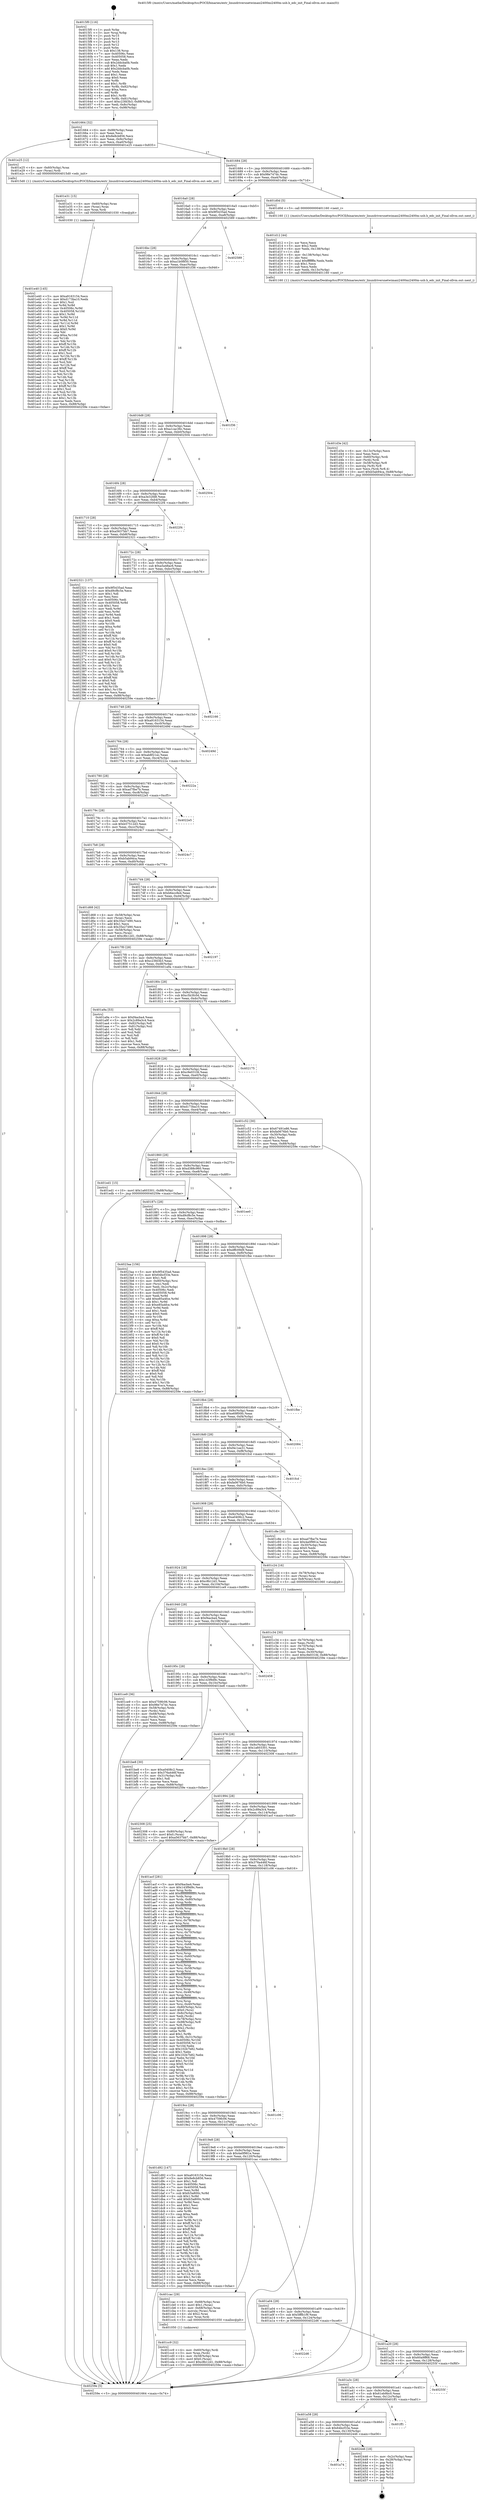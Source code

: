 digraph "0x4015f0" {
  label = "0x4015f0 (/mnt/c/Users/mathe/Desktop/tcc/POCII/binaries/extr_linuxdriversnetwimaxi2400mi2400m-usb.h_edc_init_Final-ollvm.out::main(0))"
  labelloc = "t"
  node[shape=record]

  Entry [label="",width=0.3,height=0.3,shape=circle,fillcolor=black,style=filled]
  "0x401664" [label="{
     0x401664 [32]\l
     | [instrs]\l
     &nbsp;&nbsp;0x401664 \<+6\>: mov -0x88(%rbp),%eax\l
     &nbsp;&nbsp;0x40166a \<+2\>: mov %eax,%ecx\l
     &nbsp;&nbsp;0x40166c \<+6\>: sub $0x8e8cb856,%ecx\l
     &nbsp;&nbsp;0x401672 \<+6\>: mov %eax,-0x9c(%rbp)\l
     &nbsp;&nbsp;0x401678 \<+6\>: mov %ecx,-0xa0(%rbp)\l
     &nbsp;&nbsp;0x40167e \<+6\>: je 0000000000401e25 \<main+0x835\>\l
  }"]
  "0x401e25" [label="{
     0x401e25 [12]\l
     | [instrs]\l
     &nbsp;&nbsp;0x401e25 \<+4\>: mov -0x60(%rbp),%rax\l
     &nbsp;&nbsp;0x401e29 \<+3\>: mov (%rax),%rdi\l
     &nbsp;&nbsp;0x401e2c \<+5\>: call 00000000004015d0 \<edc_init\>\l
     | [calls]\l
     &nbsp;&nbsp;0x4015d0 \{1\} (/mnt/c/Users/mathe/Desktop/tcc/POCII/binaries/extr_linuxdriversnetwimaxi2400mi2400m-usb.h_edc_init_Final-ollvm.out::edc_init)\l
  }"]
  "0x401684" [label="{
     0x401684 [28]\l
     | [instrs]\l
     &nbsp;&nbsp;0x401684 \<+5\>: jmp 0000000000401689 \<main+0x99\>\l
     &nbsp;&nbsp;0x401689 \<+6\>: mov -0x9c(%rbp),%eax\l
     &nbsp;&nbsp;0x40168f \<+5\>: sub $0x98e747dc,%eax\l
     &nbsp;&nbsp;0x401694 \<+6\>: mov %eax,-0xa4(%rbp)\l
     &nbsp;&nbsp;0x40169a \<+6\>: je 0000000000401d0d \<main+0x71d\>\l
  }"]
  Exit [label="",width=0.3,height=0.3,shape=circle,fillcolor=black,style=filled,peripheries=2]
  "0x401d0d" [label="{
     0x401d0d [5]\l
     | [instrs]\l
     &nbsp;&nbsp;0x401d0d \<+5\>: call 0000000000401160 \<next_i\>\l
     | [calls]\l
     &nbsp;&nbsp;0x401160 \{1\} (/mnt/c/Users/mathe/Desktop/tcc/POCII/binaries/extr_linuxdriversnetwimaxi2400mi2400m-usb.h_edc_init_Final-ollvm.out::next_i)\l
  }"]
  "0x4016a0" [label="{
     0x4016a0 [28]\l
     | [instrs]\l
     &nbsp;&nbsp;0x4016a0 \<+5\>: jmp 00000000004016a5 \<main+0xb5\>\l
     &nbsp;&nbsp;0x4016a5 \<+6\>: mov -0x9c(%rbp),%eax\l
     &nbsp;&nbsp;0x4016ab \<+5\>: sub $0x9f5435ad,%eax\l
     &nbsp;&nbsp;0x4016b0 \<+6\>: mov %eax,-0xa8(%rbp)\l
     &nbsp;&nbsp;0x4016b6 \<+6\>: je 0000000000402589 \<main+0xf99\>\l
  }"]
  "0x401a74" [label="{
     0x401a74\l
  }", style=dashed]
  "0x402589" [label="{
     0x402589\l
  }", style=dashed]
  "0x4016bc" [label="{
     0x4016bc [28]\l
     | [instrs]\l
     &nbsp;&nbsp;0x4016bc \<+5\>: jmp 00000000004016c1 \<main+0xd1\>\l
     &nbsp;&nbsp;0x4016c1 \<+6\>: mov -0x9c(%rbp),%eax\l
     &nbsp;&nbsp;0x4016c7 \<+5\>: sub $0xa1b0f850,%eax\l
     &nbsp;&nbsp;0x4016cc \<+6\>: mov %eax,-0xac(%rbp)\l
     &nbsp;&nbsp;0x4016d2 \<+6\>: je 0000000000401f36 \<main+0x946\>\l
  }"]
  "0x402446" [label="{
     0x402446 [18]\l
     | [instrs]\l
     &nbsp;&nbsp;0x402446 \<+3\>: mov -0x2c(%rbp),%eax\l
     &nbsp;&nbsp;0x402449 \<+4\>: lea -0x28(%rbp),%rsp\l
     &nbsp;&nbsp;0x40244d \<+1\>: pop %rbx\l
     &nbsp;&nbsp;0x40244e \<+2\>: pop %r12\l
     &nbsp;&nbsp;0x402450 \<+2\>: pop %r13\l
     &nbsp;&nbsp;0x402452 \<+2\>: pop %r14\l
     &nbsp;&nbsp;0x402454 \<+2\>: pop %r15\l
     &nbsp;&nbsp;0x402456 \<+1\>: pop %rbp\l
     &nbsp;&nbsp;0x402457 \<+1\>: ret\l
  }"]
  "0x401f36" [label="{
     0x401f36\l
  }", style=dashed]
  "0x4016d8" [label="{
     0x4016d8 [28]\l
     | [instrs]\l
     &nbsp;&nbsp;0x4016d8 \<+5\>: jmp 00000000004016dd \<main+0xed\>\l
     &nbsp;&nbsp;0x4016dd \<+6\>: mov -0x9c(%rbp),%eax\l
     &nbsp;&nbsp;0x4016e3 \<+5\>: sub $0xa1cac36c,%eax\l
     &nbsp;&nbsp;0x4016e8 \<+6\>: mov %eax,-0xb0(%rbp)\l
     &nbsp;&nbsp;0x4016ee \<+6\>: je 0000000000402504 \<main+0xf14\>\l
  }"]
  "0x401a58" [label="{
     0x401a58 [28]\l
     | [instrs]\l
     &nbsp;&nbsp;0x401a58 \<+5\>: jmp 0000000000401a5d \<main+0x46d\>\l
     &nbsp;&nbsp;0x401a5d \<+6\>: mov -0x9c(%rbp),%eax\l
     &nbsp;&nbsp;0x401a63 \<+5\>: sub $0x64bcf33e,%eax\l
     &nbsp;&nbsp;0x401a68 \<+6\>: mov %eax,-0x130(%rbp)\l
     &nbsp;&nbsp;0x401a6e \<+6\>: je 0000000000402446 \<main+0xe56\>\l
  }"]
  "0x402504" [label="{
     0x402504\l
  }", style=dashed]
  "0x4016f4" [label="{
     0x4016f4 [28]\l
     | [instrs]\l
     &nbsp;&nbsp;0x4016f4 \<+5\>: jmp 00000000004016f9 \<main+0x109\>\l
     &nbsp;&nbsp;0x4016f9 \<+6\>: mov -0x9c(%rbp),%eax\l
     &nbsp;&nbsp;0x4016ff \<+5\>: sub $0xa3e32fd8,%eax\l
     &nbsp;&nbsp;0x401704 \<+6\>: mov %eax,-0xb4(%rbp)\l
     &nbsp;&nbsp;0x40170a \<+6\>: je 00000000004022f4 \<main+0xd04\>\l
  }"]
  "0x401ff1" [label="{
     0x401ff1\l
  }", style=dashed]
  "0x4022f4" [label="{
     0x4022f4\l
  }", style=dashed]
  "0x401710" [label="{
     0x401710 [28]\l
     | [instrs]\l
     &nbsp;&nbsp;0x401710 \<+5\>: jmp 0000000000401715 \<main+0x125\>\l
     &nbsp;&nbsp;0x401715 \<+6\>: mov -0x9c(%rbp),%eax\l
     &nbsp;&nbsp;0x40171b \<+5\>: sub $0xa5637bb7,%eax\l
     &nbsp;&nbsp;0x401720 \<+6\>: mov %eax,-0xb8(%rbp)\l
     &nbsp;&nbsp;0x401726 \<+6\>: je 0000000000402321 \<main+0xd31\>\l
  }"]
  "0x401a3c" [label="{
     0x401a3c [28]\l
     | [instrs]\l
     &nbsp;&nbsp;0x401a3c \<+5\>: jmp 0000000000401a41 \<main+0x451\>\l
     &nbsp;&nbsp;0x401a41 \<+6\>: mov -0x9c(%rbp),%eax\l
     &nbsp;&nbsp;0x401a47 \<+5\>: sub $0x61eb9bc0,%eax\l
     &nbsp;&nbsp;0x401a4c \<+6\>: mov %eax,-0x12c(%rbp)\l
     &nbsp;&nbsp;0x401a52 \<+6\>: je 0000000000401ff1 \<main+0xa01\>\l
  }"]
  "0x402321" [label="{
     0x402321 [137]\l
     | [instrs]\l
     &nbsp;&nbsp;0x402321 \<+5\>: mov $0x9f5435ad,%eax\l
     &nbsp;&nbsp;0x402326 \<+5\>: mov $0xd9cf8c5e,%ecx\l
     &nbsp;&nbsp;0x40232b \<+2\>: mov $0x1,%dl\l
     &nbsp;&nbsp;0x40232d \<+2\>: xor %esi,%esi\l
     &nbsp;&nbsp;0x40232f \<+7\>: mov 0x40506c,%edi\l
     &nbsp;&nbsp;0x402336 \<+8\>: mov 0x405058,%r8d\l
     &nbsp;&nbsp;0x40233e \<+3\>: sub $0x1,%esi\l
     &nbsp;&nbsp;0x402341 \<+3\>: mov %edi,%r9d\l
     &nbsp;&nbsp;0x402344 \<+3\>: add %esi,%r9d\l
     &nbsp;&nbsp;0x402347 \<+4\>: imul %r9d,%edi\l
     &nbsp;&nbsp;0x40234b \<+3\>: and $0x1,%edi\l
     &nbsp;&nbsp;0x40234e \<+3\>: cmp $0x0,%edi\l
     &nbsp;&nbsp;0x402351 \<+4\>: sete %r10b\l
     &nbsp;&nbsp;0x402355 \<+4\>: cmp $0xa,%r8d\l
     &nbsp;&nbsp;0x402359 \<+4\>: setl %r11b\l
     &nbsp;&nbsp;0x40235d \<+3\>: mov %r10b,%bl\l
     &nbsp;&nbsp;0x402360 \<+3\>: xor $0xff,%bl\l
     &nbsp;&nbsp;0x402363 \<+3\>: mov %r11b,%r14b\l
     &nbsp;&nbsp;0x402366 \<+4\>: xor $0xff,%r14b\l
     &nbsp;&nbsp;0x40236a \<+3\>: xor $0x0,%dl\l
     &nbsp;&nbsp;0x40236d \<+3\>: mov %bl,%r15b\l
     &nbsp;&nbsp;0x402370 \<+4\>: and $0x0,%r15b\l
     &nbsp;&nbsp;0x402374 \<+3\>: and %dl,%r10b\l
     &nbsp;&nbsp;0x402377 \<+3\>: mov %r14b,%r12b\l
     &nbsp;&nbsp;0x40237a \<+4\>: and $0x0,%r12b\l
     &nbsp;&nbsp;0x40237e \<+3\>: and %dl,%r11b\l
     &nbsp;&nbsp;0x402381 \<+3\>: or %r10b,%r15b\l
     &nbsp;&nbsp;0x402384 \<+3\>: or %r11b,%r12b\l
     &nbsp;&nbsp;0x402387 \<+3\>: xor %r12b,%r15b\l
     &nbsp;&nbsp;0x40238a \<+3\>: or %r14b,%bl\l
     &nbsp;&nbsp;0x40238d \<+3\>: xor $0xff,%bl\l
     &nbsp;&nbsp;0x402390 \<+3\>: or $0x0,%dl\l
     &nbsp;&nbsp;0x402393 \<+2\>: and %dl,%bl\l
     &nbsp;&nbsp;0x402395 \<+3\>: or %bl,%r15b\l
     &nbsp;&nbsp;0x402398 \<+4\>: test $0x1,%r15b\l
     &nbsp;&nbsp;0x40239c \<+3\>: cmovne %ecx,%eax\l
     &nbsp;&nbsp;0x40239f \<+6\>: mov %eax,-0x88(%rbp)\l
     &nbsp;&nbsp;0x4023a5 \<+5\>: jmp 000000000040259e \<main+0xfae\>\l
  }"]
  "0x40172c" [label="{
     0x40172c [28]\l
     | [instrs]\l
     &nbsp;&nbsp;0x40172c \<+5\>: jmp 0000000000401731 \<main+0x141\>\l
     &nbsp;&nbsp;0x401731 \<+6\>: mov -0x9c(%rbp),%eax\l
     &nbsp;&nbsp;0x401737 \<+5\>: sub $0xa5a48ac6,%eax\l
     &nbsp;&nbsp;0x40173c \<+6\>: mov %eax,-0xbc(%rbp)\l
     &nbsp;&nbsp;0x401742 \<+6\>: je 0000000000402166 \<main+0xb76\>\l
  }"]
  "0x40255f" [label="{
     0x40255f\l
  }", style=dashed]
  "0x402166" [label="{
     0x402166\l
  }", style=dashed]
  "0x401748" [label="{
     0x401748 [28]\l
     | [instrs]\l
     &nbsp;&nbsp;0x401748 \<+5\>: jmp 000000000040174d \<main+0x15d\>\l
     &nbsp;&nbsp;0x40174d \<+6\>: mov -0x9c(%rbp),%eax\l
     &nbsp;&nbsp;0x401753 \<+5\>: sub $0xa9163154,%eax\l
     &nbsp;&nbsp;0x401758 \<+6\>: mov %eax,-0xc0(%rbp)\l
     &nbsp;&nbsp;0x40175e \<+6\>: je 000000000040249d \<main+0xead\>\l
  }"]
  "0x401a20" [label="{
     0x401a20 [28]\l
     | [instrs]\l
     &nbsp;&nbsp;0x401a20 \<+5\>: jmp 0000000000401a25 \<main+0x435\>\l
     &nbsp;&nbsp;0x401a25 \<+6\>: mov -0x9c(%rbp),%eax\l
     &nbsp;&nbsp;0x401a2b \<+5\>: sub $0x60a9ff68,%eax\l
     &nbsp;&nbsp;0x401a30 \<+6\>: mov %eax,-0x128(%rbp)\l
     &nbsp;&nbsp;0x401a36 \<+6\>: je 000000000040255f \<main+0xf6f\>\l
  }"]
  "0x40249d" [label="{
     0x40249d\l
  }", style=dashed]
  "0x401764" [label="{
     0x401764 [28]\l
     | [instrs]\l
     &nbsp;&nbsp;0x401764 \<+5\>: jmp 0000000000401769 \<main+0x179\>\l
     &nbsp;&nbsp;0x401769 \<+6\>: mov -0x9c(%rbp),%eax\l
     &nbsp;&nbsp;0x40176f \<+5\>: sub $0xab8f21ec,%eax\l
     &nbsp;&nbsp;0x401774 \<+6\>: mov %eax,-0xc4(%rbp)\l
     &nbsp;&nbsp;0x40177a \<+6\>: je 000000000040222a \<main+0xc3a\>\l
  }"]
  "0x4022d6" [label="{
     0x4022d6\l
  }", style=dashed]
  "0x40222a" [label="{
     0x40222a\l
  }", style=dashed]
  "0x401780" [label="{
     0x401780 [28]\l
     | [instrs]\l
     &nbsp;&nbsp;0x401780 \<+5\>: jmp 0000000000401785 \<main+0x195\>\l
     &nbsp;&nbsp;0x401785 \<+6\>: mov -0x9c(%rbp),%eax\l
     &nbsp;&nbsp;0x40178b \<+5\>: sub $0xad7fbe7b,%eax\l
     &nbsp;&nbsp;0x401790 \<+6\>: mov %eax,-0xc8(%rbp)\l
     &nbsp;&nbsp;0x401796 \<+6\>: je 00000000004022e5 \<main+0xcf5\>\l
  }"]
  "0x401e40" [label="{
     0x401e40 [145]\l
     | [instrs]\l
     &nbsp;&nbsp;0x401e40 \<+5\>: mov $0xa9163154,%ecx\l
     &nbsp;&nbsp;0x401e45 \<+5\>: mov $0xd173ba10,%edx\l
     &nbsp;&nbsp;0x401e4a \<+3\>: mov $0x1,%sil\l
     &nbsp;&nbsp;0x401e4d \<+3\>: xor %r8d,%r8d\l
     &nbsp;&nbsp;0x401e50 \<+8\>: mov 0x40506c,%r9d\l
     &nbsp;&nbsp;0x401e58 \<+8\>: mov 0x405058,%r10d\l
     &nbsp;&nbsp;0x401e60 \<+4\>: sub $0x1,%r8d\l
     &nbsp;&nbsp;0x401e64 \<+3\>: mov %r9d,%r11d\l
     &nbsp;&nbsp;0x401e67 \<+3\>: add %r8d,%r11d\l
     &nbsp;&nbsp;0x401e6a \<+4\>: imul %r11d,%r9d\l
     &nbsp;&nbsp;0x401e6e \<+4\>: and $0x1,%r9d\l
     &nbsp;&nbsp;0x401e72 \<+4\>: cmp $0x0,%r9d\l
     &nbsp;&nbsp;0x401e76 \<+3\>: sete %bl\l
     &nbsp;&nbsp;0x401e79 \<+4\>: cmp $0xa,%r10d\l
     &nbsp;&nbsp;0x401e7d \<+4\>: setl %r14b\l
     &nbsp;&nbsp;0x401e81 \<+3\>: mov %bl,%r15b\l
     &nbsp;&nbsp;0x401e84 \<+4\>: xor $0xff,%r15b\l
     &nbsp;&nbsp;0x401e88 \<+3\>: mov %r14b,%r12b\l
     &nbsp;&nbsp;0x401e8b \<+4\>: xor $0xff,%r12b\l
     &nbsp;&nbsp;0x401e8f \<+4\>: xor $0x1,%sil\l
     &nbsp;&nbsp;0x401e93 \<+3\>: mov %r15b,%r13b\l
     &nbsp;&nbsp;0x401e96 \<+4\>: and $0xff,%r13b\l
     &nbsp;&nbsp;0x401e9a \<+3\>: and %sil,%bl\l
     &nbsp;&nbsp;0x401e9d \<+3\>: mov %r12b,%al\l
     &nbsp;&nbsp;0x401ea0 \<+2\>: and $0xff,%al\l
     &nbsp;&nbsp;0x401ea2 \<+3\>: and %sil,%r14b\l
     &nbsp;&nbsp;0x401ea5 \<+3\>: or %bl,%r13b\l
     &nbsp;&nbsp;0x401ea8 \<+3\>: or %r14b,%al\l
     &nbsp;&nbsp;0x401eab \<+3\>: xor %al,%r13b\l
     &nbsp;&nbsp;0x401eae \<+3\>: or %r12b,%r15b\l
     &nbsp;&nbsp;0x401eb1 \<+4\>: xor $0xff,%r15b\l
     &nbsp;&nbsp;0x401eb5 \<+4\>: or $0x1,%sil\l
     &nbsp;&nbsp;0x401eb9 \<+3\>: and %sil,%r15b\l
     &nbsp;&nbsp;0x401ebc \<+3\>: or %r15b,%r13b\l
     &nbsp;&nbsp;0x401ebf \<+4\>: test $0x1,%r13b\l
     &nbsp;&nbsp;0x401ec3 \<+3\>: cmovne %edx,%ecx\l
     &nbsp;&nbsp;0x401ec6 \<+6\>: mov %ecx,-0x88(%rbp)\l
     &nbsp;&nbsp;0x401ecc \<+5\>: jmp 000000000040259e \<main+0xfae\>\l
  }"]
  "0x4022e5" [label="{
     0x4022e5\l
  }", style=dashed]
  "0x40179c" [label="{
     0x40179c [28]\l
     | [instrs]\l
     &nbsp;&nbsp;0x40179c \<+5\>: jmp 00000000004017a1 \<main+0x1b1\>\l
     &nbsp;&nbsp;0x4017a1 \<+6\>: mov -0x9c(%rbp),%eax\l
     &nbsp;&nbsp;0x4017a7 \<+5\>: sub $0xb57512d3,%eax\l
     &nbsp;&nbsp;0x4017ac \<+6\>: mov %eax,-0xcc(%rbp)\l
     &nbsp;&nbsp;0x4017b2 \<+6\>: je 00000000004024c7 \<main+0xed7\>\l
  }"]
  "0x401e31" [label="{
     0x401e31 [15]\l
     | [instrs]\l
     &nbsp;&nbsp;0x401e31 \<+4\>: mov -0x60(%rbp),%rax\l
     &nbsp;&nbsp;0x401e35 \<+3\>: mov (%rax),%rax\l
     &nbsp;&nbsp;0x401e38 \<+3\>: mov %rax,%rdi\l
     &nbsp;&nbsp;0x401e3b \<+5\>: call 0000000000401030 \<free@plt\>\l
     | [calls]\l
     &nbsp;&nbsp;0x401030 \{1\} (unknown)\l
  }"]
  "0x4024c7" [label="{
     0x4024c7\l
  }", style=dashed]
  "0x4017b8" [label="{
     0x4017b8 [28]\l
     | [instrs]\l
     &nbsp;&nbsp;0x4017b8 \<+5\>: jmp 00000000004017bd \<main+0x1cd\>\l
     &nbsp;&nbsp;0x4017bd \<+6\>: mov -0x9c(%rbp),%eax\l
     &nbsp;&nbsp;0x4017c3 \<+5\>: sub $0xb5ab94ca,%eax\l
     &nbsp;&nbsp;0x4017c8 \<+6\>: mov %eax,-0xd0(%rbp)\l
     &nbsp;&nbsp;0x4017ce \<+6\>: je 0000000000401d68 \<main+0x778\>\l
  }"]
  "0x401d3e" [label="{
     0x401d3e [42]\l
     | [instrs]\l
     &nbsp;&nbsp;0x401d3e \<+6\>: mov -0x13c(%rbp),%ecx\l
     &nbsp;&nbsp;0x401d44 \<+3\>: imul %eax,%ecx\l
     &nbsp;&nbsp;0x401d47 \<+4\>: mov -0x60(%rbp),%rdi\l
     &nbsp;&nbsp;0x401d4b \<+3\>: mov (%rdi),%rdi\l
     &nbsp;&nbsp;0x401d4e \<+4\>: mov -0x58(%rbp),%r8\l
     &nbsp;&nbsp;0x401d52 \<+3\>: movslq (%r8),%r8\l
     &nbsp;&nbsp;0x401d55 \<+4\>: mov %ecx,(%rdi,%r8,4)\l
     &nbsp;&nbsp;0x401d59 \<+10\>: movl $0xb5ab94ca,-0x88(%rbp)\l
     &nbsp;&nbsp;0x401d63 \<+5\>: jmp 000000000040259e \<main+0xfae\>\l
  }"]
  "0x401d68" [label="{
     0x401d68 [42]\l
     | [instrs]\l
     &nbsp;&nbsp;0x401d68 \<+4\>: mov -0x58(%rbp),%rax\l
     &nbsp;&nbsp;0x401d6c \<+2\>: mov (%rax),%ecx\l
     &nbsp;&nbsp;0x401d6e \<+6\>: add $0x35e27d90,%ecx\l
     &nbsp;&nbsp;0x401d74 \<+3\>: add $0x1,%ecx\l
     &nbsp;&nbsp;0x401d77 \<+6\>: sub $0x35e27d90,%ecx\l
     &nbsp;&nbsp;0x401d7d \<+4\>: mov -0x58(%rbp),%rax\l
     &nbsp;&nbsp;0x401d81 \<+2\>: mov %ecx,(%rax)\l
     &nbsp;&nbsp;0x401d83 \<+10\>: movl $0xc8b12d1,-0x88(%rbp)\l
     &nbsp;&nbsp;0x401d8d \<+5\>: jmp 000000000040259e \<main+0xfae\>\l
  }"]
  "0x4017d4" [label="{
     0x4017d4 [28]\l
     | [instrs]\l
     &nbsp;&nbsp;0x4017d4 \<+5\>: jmp 00000000004017d9 \<main+0x1e9\>\l
     &nbsp;&nbsp;0x4017d9 \<+6\>: mov -0x9c(%rbp),%eax\l
     &nbsp;&nbsp;0x4017df \<+5\>: sub $0xb6ecc8e4,%eax\l
     &nbsp;&nbsp;0x4017e4 \<+6\>: mov %eax,-0xd4(%rbp)\l
     &nbsp;&nbsp;0x4017ea \<+6\>: je 0000000000402197 \<main+0xba7\>\l
  }"]
  "0x401d12" [label="{
     0x401d12 [44]\l
     | [instrs]\l
     &nbsp;&nbsp;0x401d12 \<+2\>: xor %ecx,%ecx\l
     &nbsp;&nbsp;0x401d14 \<+5\>: mov $0x2,%edx\l
     &nbsp;&nbsp;0x401d19 \<+6\>: mov %edx,-0x138(%rbp)\l
     &nbsp;&nbsp;0x401d1f \<+1\>: cltd\l
     &nbsp;&nbsp;0x401d20 \<+6\>: mov -0x138(%rbp),%esi\l
     &nbsp;&nbsp;0x401d26 \<+2\>: idiv %esi\l
     &nbsp;&nbsp;0x401d28 \<+6\>: imul $0xfffffffe,%edx,%edx\l
     &nbsp;&nbsp;0x401d2e \<+3\>: sub $0x1,%ecx\l
     &nbsp;&nbsp;0x401d31 \<+2\>: sub %ecx,%edx\l
     &nbsp;&nbsp;0x401d33 \<+6\>: mov %edx,-0x13c(%rbp)\l
     &nbsp;&nbsp;0x401d39 \<+5\>: call 0000000000401160 \<next_i\>\l
     | [calls]\l
     &nbsp;&nbsp;0x401160 \{1\} (/mnt/c/Users/mathe/Desktop/tcc/POCII/binaries/extr_linuxdriversnetwimaxi2400mi2400m-usb.h_edc_init_Final-ollvm.out::next_i)\l
  }"]
  "0x402197" [label="{
     0x402197\l
  }", style=dashed]
  "0x4017f0" [label="{
     0x4017f0 [28]\l
     | [instrs]\l
     &nbsp;&nbsp;0x4017f0 \<+5\>: jmp 00000000004017f5 \<main+0x205\>\l
     &nbsp;&nbsp;0x4017f5 \<+6\>: mov -0x9c(%rbp),%eax\l
     &nbsp;&nbsp;0x4017fb \<+5\>: sub $0xc23fd3b3,%eax\l
     &nbsp;&nbsp;0x401800 \<+6\>: mov %eax,-0xd8(%rbp)\l
     &nbsp;&nbsp;0x401806 \<+6\>: je 0000000000401a9a \<main+0x4aa\>\l
  }"]
  "0x401cc9" [label="{
     0x401cc9 [32]\l
     | [instrs]\l
     &nbsp;&nbsp;0x401cc9 \<+4\>: mov -0x60(%rbp),%rdi\l
     &nbsp;&nbsp;0x401ccd \<+3\>: mov %rax,(%rdi)\l
     &nbsp;&nbsp;0x401cd0 \<+4\>: mov -0x58(%rbp),%rax\l
     &nbsp;&nbsp;0x401cd4 \<+6\>: movl $0x0,(%rax)\l
     &nbsp;&nbsp;0x401cda \<+10\>: movl $0xc8b12d1,-0x88(%rbp)\l
     &nbsp;&nbsp;0x401ce4 \<+5\>: jmp 000000000040259e \<main+0xfae\>\l
  }"]
  "0x401a9a" [label="{
     0x401a9a [53]\l
     | [instrs]\l
     &nbsp;&nbsp;0x401a9a \<+5\>: mov $0xf4acba4,%eax\l
     &nbsp;&nbsp;0x401a9f \<+5\>: mov $0x2c89a3c4,%ecx\l
     &nbsp;&nbsp;0x401aa4 \<+6\>: mov -0x82(%rbp),%dl\l
     &nbsp;&nbsp;0x401aaa \<+7\>: mov -0x81(%rbp),%sil\l
     &nbsp;&nbsp;0x401ab1 \<+3\>: mov %dl,%dil\l
     &nbsp;&nbsp;0x401ab4 \<+3\>: and %sil,%dil\l
     &nbsp;&nbsp;0x401ab7 \<+3\>: xor %sil,%dl\l
     &nbsp;&nbsp;0x401aba \<+3\>: or %dl,%dil\l
     &nbsp;&nbsp;0x401abd \<+4\>: test $0x1,%dil\l
     &nbsp;&nbsp;0x401ac1 \<+3\>: cmovne %ecx,%eax\l
     &nbsp;&nbsp;0x401ac4 \<+6\>: mov %eax,-0x88(%rbp)\l
     &nbsp;&nbsp;0x401aca \<+5\>: jmp 000000000040259e \<main+0xfae\>\l
  }"]
  "0x40180c" [label="{
     0x40180c [28]\l
     | [instrs]\l
     &nbsp;&nbsp;0x40180c \<+5\>: jmp 0000000000401811 \<main+0x221\>\l
     &nbsp;&nbsp;0x401811 \<+6\>: mov -0x9c(%rbp),%eax\l
     &nbsp;&nbsp;0x401817 \<+5\>: sub $0xc5b3fc0d,%eax\l
     &nbsp;&nbsp;0x40181c \<+6\>: mov %eax,-0xdc(%rbp)\l
     &nbsp;&nbsp;0x401822 \<+6\>: je 0000000000402175 \<main+0xb85\>\l
  }"]
  "0x40259e" [label="{
     0x40259e [5]\l
     | [instrs]\l
     &nbsp;&nbsp;0x40259e \<+5\>: jmp 0000000000401664 \<main+0x74\>\l
  }"]
  "0x4015f0" [label="{
     0x4015f0 [116]\l
     | [instrs]\l
     &nbsp;&nbsp;0x4015f0 \<+1\>: push %rbp\l
     &nbsp;&nbsp;0x4015f1 \<+3\>: mov %rsp,%rbp\l
     &nbsp;&nbsp;0x4015f4 \<+2\>: push %r15\l
     &nbsp;&nbsp;0x4015f6 \<+2\>: push %r14\l
     &nbsp;&nbsp;0x4015f8 \<+2\>: push %r13\l
     &nbsp;&nbsp;0x4015fa \<+2\>: push %r12\l
     &nbsp;&nbsp;0x4015fc \<+1\>: push %rbx\l
     &nbsp;&nbsp;0x4015fd \<+7\>: sub $0x138,%rsp\l
     &nbsp;&nbsp;0x401604 \<+7\>: mov 0x40506c,%eax\l
     &nbsp;&nbsp;0x40160b \<+7\>: mov 0x405058,%ecx\l
     &nbsp;&nbsp;0x401612 \<+2\>: mov %eax,%edx\l
     &nbsp;&nbsp;0x401614 \<+6\>: sub $0x2ddcba0b,%edx\l
     &nbsp;&nbsp;0x40161a \<+3\>: sub $0x1,%edx\l
     &nbsp;&nbsp;0x40161d \<+6\>: add $0x2ddcba0b,%edx\l
     &nbsp;&nbsp;0x401623 \<+3\>: imul %edx,%eax\l
     &nbsp;&nbsp;0x401626 \<+3\>: and $0x1,%eax\l
     &nbsp;&nbsp;0x401629 \<+3\>: cmp $0x0,%eax\l
     &nbsp;&nbsp;0x40162c \<+4\>: sete %r8b\l
     &nbsp;&nbsp;0x401630 \<+4\>: and $0x1,%r8b\l
     &nbsp;&nbsp;0x401634 \<+7\>: mov %r8b,-0x82(%rbp)\l
     &nbsp;&nbsp;0x40163b \<+3\>: cmp $0xa,%ecx\l
     &nbsp;&nbsp;0x40163e \<+4\>: setl %r8b\l
     &nbsp;&nbsp;0x401642 \<+4\>: and $0x1,%r8b\l
     &nbsp;&nbsp;0x401646 \<+7\>: mov %r8b,-0x81(%rbp)\l
     &nbsp;&nbsp;0x40164d \<+10\>: movl $0xc23fd3b3,-0x88(%rbp)\l
     &nbsp;&nbsp;0x401657 \<+6\>: mov %edi,-0x8c(%rbp)\l
     &nbsp;&nbsp;0x40165d \<+7\>: mov %rsi,-0x98(%rbp)\l
  }"]
  "0x401a04" [label="{
     0x401a04 [28]\l
     | [instrs]\l
     &nbsp;&nbsp;0x401a04 \<+5\>: jmp 0000000000401a09 \<main+0x419\>\l
     &nbsp;&nbsp;0x401a09 \<+6\>: mov -0x9c(%rbp),%eax\l
     &nbsp;&nbsp;0x401a0f \<+5\>: sub $0x5fffb1f9,%eax\l
     &nbsp;&nbsp;0x401a14 \<+6\>: mov %eax,-0x124(%rbp)\l
     &nbsp;&nbsp;0x401a1a \<+6\>: je 00000000004022d6 \<main+0xce6\>\l
  }"]
  "0x402175" [label="{
     0x402175\l
  }", style=dashed]
  "0x401828" [label="{
     0x401828 [28]\l
     | [instrs]\l
     &nbsp;&nbsp;0x401828 \<+5\>: jmp 000000000040182d \<main+0x23d\>\l
     &nbsp;&nbsp;0x40182d \<+6\>: mov -0x9c(%rbp),%eax\l
     &nbsp;&nbsp;0x401833 \<+5\>: sub $0xc9e031fd,%eax\l
     &nbsp;&nbsp;0x401838 \<+6\>: mov %eax,-0xe0(%rbp)\l
     &nbsp;&nbsp;0x40183e \<+6\>: je 0000000000401c52 \<main+0x662\>\l
  }"]
  "0x401cac" [label="{
     0x401cac [29]\l
     | [instrs]\l
     &nbsp;&nbsp;0x401cac \<+4\>: mov -0x68(%rbp),%rax\l
     &nbsp;&nbsp;0x401cb0 \<+6\>: movl $0x1,(%rax)\l
     &nbsp;&nbsp;0x401cb6 \<+4\>: mov -0x68(%rbp),%rax\l
     &nbsp;&nbsp;0x401cba \<+3\>: movslq (%rax),%rax\l
     &nbsp;&nbsp;0x401cbd \<+4\>: shl $0x2,%rax\l
     &nbsp;&nbsp;0x401cc1 \<+3\>: mov %rax,%rdi\l
     &nbsp;&nbsp;0x401cc4 \<+5\>: call 0000000000401050 \<malloc@plt\>\l
     | [calls]\l
     &nbsp;&nbsp;0x401050 \{1\} (unknown)\l
  }"]
  "0x401c52" [label="{
     0x401c52 [30]\l
     | [instrs]\l
     &nbsp;&nbsp;0x401c52 \<+5\>: mov $0x67491e86,%eax\l
     &nbsp;&nbsp;0x401c57 \<+5\>: mov $0xfa0676b0,%ecx\l
     &nbsp;&nbsp;0x401c5c \<+3\>: mov -0x30(%rbp),%edx\l
     &nbsp;&nbsp;0x401c5f \<+3\>: cmp $0x1,%edx\l
     &nbsp;&nbsp;0x401c62 \<+3\>: cmovl %ecx,%eax\l
     &nbsp;&nbsp;0x401c65 \<+6\>: mov %eax,-0x88(%rbp)\l
     &nbsp;&nbsp;0x401c6b \<+5\>: jmp 000000000040259e \<main+0xfae\>\l
  }"]
  "0x401844" [label="{
     0x401844 [28]\l
     | [instrs]\l
     &nbsp;&nbsp;0x401844 \<+5\>: jmp 0000000000401849 \<main+0x259\>\l
     &nbsp;&nbsp;0x401849 \<+6\>: mov -0x9c(%rbp),%eax\l
     &nbsp;&nbsp;0x40184f \<+5\>: sub $0xd173ba10,%eax\l
     &nbsp;&nbsp;0x401854 \<+6\>: mov %eax,-0xe4(%rbp)\l
     &nbsp;&nbsp;0x40185a \<+6\>: je 0000000000401ed1 \<main+0x8e1\>\l
  }"]
  "0x4019e8" [label="{
     0x4019e8 [28]\l
     | [instrs]\l
     &nbsp;&nbsp;0x4019e8 \<+5\>: jmp 00000000004019ed \<main+0x3fd\>\l
     &nbsp;&nbsp;0x4019ed \<+6\>: mov -0x9c(%rbp),%eax\l
     &nbsp;&nbsp;0x4019f3 \<+5\>: sub $0x4a0f981e,%eax\l
     &nbsp;&nbsp;0x4019f8 \<+6\>: mov %eax,-0x120(%rbp)\l
     &nbsp;&nbsp;0x4019fe \<+6\>: je 0000000000401cac \<main+0x6bc\>\l
  }"]
  "0x401ed1" [label="{
     0x401ed1 [15]\l
     | [instrs]\l
     &nbsp;&nbsp;0x401ed1 \<+10\>: movl $0x1a603301,-0x88(%rbp)\l
     &nbsp;&nbsp;0x401edb \<+5\>: jmp 000000000040259e \<main+0xfae\>\l
  }"]
  "0x401860" [label="{
     0x401860 [28]\l
     | [instrs]\l
     &nbsp;&nbsp;0x401860 \<+5\>: jmp 0000000000401865 \<main+0x275\>\l
     &nbsp;&nbsp;0x401865 \<+6\>: mov -0x9c(%rbp),%eax\l
     &nbsp;&nbsp;0x40186b \<+5\>: sub $0xd388c960,%eax\l
     &nbsp;&nbsp;0x401870 \<+6\>: mov %eax,-0xe8(%rbp)\l
     &nbsp;&nbsp;0x401876 \<+6\>: je 0000000000401ee0 \<main+0x8f0\>\l
  }"]
  "0x401d92" [label="{
     0x401d92 [147]\l
     | [instrs]\l
     &nbsp;&nbsp;0x401d92 \<+5\>: mov $0xa9163154,%eax\l
     &nbsp;&nbsp;0x401d97 \<+5\>: mov $0x8e8cb856,%ecx\l
     &nbsp;&nbsp;0x401d9c \<+2\>: mov $0x1,%dl\l
     &nbsp;&nbsp;0x401d9e \<+7\>: mov 0x40506c,%esi\l
     &nbsp;&nbsp;0x401da5 \<+7\>: mov 0x405058,%edi\l
     &nbsp;&nbsp;0x401dac \<+3\>: mov %esi,%r8d\l
     &nbsp;&nbsp;0x401daf \<+7\>: sub $0xfc5a800c,%r8d\l
     &nbsp;&nbsp;0x401db6 \<+4\>: sub $0x1,%r8d\l
     &nbsp;&nbsp;0x401dba \<+7\>: add $0xfc5a800c,%r8d\l
     &nbsp;&nbsp;0x401dc1 \<+4\>: imul %r8d,%esi\l
     &nbsp;&nbsp;0x401dc5 \<+3\>: and $0x1,%esi\l
     &nbsp;&nbsp;0x401dc8 \<+3\>: cmp $0x0,%esi\l
     &nbsp;&nbsp;0x401dcb \<+4\>: sete %r9b\l
     &nbsp;&nbsp;0x401dcf \<+3\>: cmp $0xa,%edi\l
     &nbsp;&nbsp;0x401dd2 \<+4\>: setl %r10b\l
     &nbsp;&nbsp;0x401dd6 \<+3\>: mov %r9b,%r11b\l
     &nbsp;&nbsp;0x401dd9 \<+4\>: xor $0xff,%r11b\l
     &nbsp;&nbsp;0x401ddd \<+3\>: mov %r10b,%bl\l
     &nbsp;&nbsp;0x401de0 \<+3\>: xor $0xff,%bl\l
     &nbsp;&nbsp;0x401de3 \<+3\>: xor $0x1,%dl\l
     &nbsp;&nbsp;0x401de6 \<+3\>: mov %r11b,%r14b\l
     &nbsp;&nbsp;0x401de9 \<+4\>: and $0xff,%r14b\l
     &nbsp;&nbsp;0x401ded \<+3\>: and %dl,%r9b\l
     &nbsp;&nbsp;0x401df0 \<+3\>: mov %bl,%r15b\l
     &nbsp;&nbsp;0x401df3 \<+4\>: and $0xff,%r15b\l
     &nbsp;&nbsp;0x401df7 \<+3\>: and %dl,%r10b\l
     &nbsp;&nbsp;0x401dfa \<+3\>: or %r9b,%r14b\l
     &nbsp;&nbsp;0x401dfd \<+3\>: or %r10b,%r15b\l
     &nbsp;&nbsp;0x401e00 \<+3\>: xor %r15b,%r14b\l
     &nbsp;&nbsp;0x401e03 \<+3\>: or %bl,%r11b\l
     &nbsp;&nbsp;0x401e06 \<+4\>: xor $0xff,%r11b\l
     &nbsp;&nbsp;0x401e0a \<+3\>: or $0x1,%dl\l
     &nbsp;&nbsp;0x401e0d \<+3\>: and %dl,%r11b\l
     &nbsp;&nbsp;0x401e10 \<+3\>: or %r11b,%r14b\l
     &nbsp;&nbsp;0x401e13 \<+4\>: test $0x1,%r14b\l
     &nbsp;&nbsp;0x401e17 \<+3\>: cmovne %ecx,%eax\l
     &nbsp;&nbsp;0x401e1a \<+6\>: mov %eax,-0x88(%rbp)\l
     &nbsp;&nbsp;0x401e20 \<+5\>: jmp 000000000040259e \<main+0xfae\>\l
  }"]
  "0x401ee0" [label="{
     0x401ee0\l
  }", style=dashed]
  "0x40187c" [label="{
     0x40187c [28]\l
     | [instrs]\l
     &nbsp;&nbsp;0x40187c \<+5\>: jmp 0000000000401881 \<main+0x291\>\l
     &nbsp;&nbsp;0x401881 \<+6\>: mov -0x9c(%rbp),%eax\l
     &nbsp;&nbsp;0x401887 \<+5\>: sub $0xd9cf8c5e,%eax\l
     &nbsp;&nbsp;0x40188c \<+6\>: mov %eax,-0xec(%rbp)\l
     &nbsp;&nbsp;0x401892 \<+6\>: je 00000000004023aa \<main+0xdba\>\l
  }"]
  "0x4019cc" [label="{
     0x4019cc [28]\l
     | [instrs]\l
     &nbsp;&nbsp;0x4019cc \<+5\>: jmp 00000000004019d1 \<main+0x3e1\>\l
     &nbsp;&nbsp;0x4019d1 \<+6\>: mov -0x9c(%rbp),%eax\l
     &nbsp;&nbsp;0x4019d7 \<+5\>: sub $0x4759fc06,%eax\l
     &nbsp;&nbsp;0x4019dc \<+6\>: mov %eax,-0x11c(%rbp)\l
     &nbsp;&nbsp;0x4019e2 \<+6\>: je 0000000000401d92 \<main+0x7a2\>\l
  }"]
  "0x4023aa" [label="{
     0x4023aa [156]\l
     | [instrs]\l
     &nbsp;&nbsp;0x4023aa \<+5\>: mov $0x9f5435ad,%eax\l
     &nbsp;&nbsp;0x4023af \<+5\>: mov $0x64bcf33e,%ecx\l
     &nbsp;&nbsp;0x4023b4 \<+2\>: mov $0x1,%dl\l
     &nbsp;&nbsp;0x4023b6 \<+4\>: mov -0x80(%rbp),%rsi\l
     &nbsp;&nbsp;0x4023ba \<+2\>: mov (%rsi),%edi\l
     &nbsp;&nbsp;0x4023bc \<+3\>: mov %edi,-0x2c(%rbp)\l
     &nbsp;&nbsp;0x4023bf \<+7\>: mov 0x40506c,%edi\l
     &nbsp;&nbsp;0x4023c6 \<+8\>: mov 0x405058,%r8d\l
     &nbsp;&nbsp;0x4023ce \<+3\>: mov %edi,%r9d\l
     &nbsp;&nbsp;0x4023d1 \<+7\>: add $0xe85a4fce,%r9d\l
     &nbsp;&nbsp;0x4023d8 \<+4\>: sub $0x1,%r9d\l
     &nbsp;&nbsp;0x4023dc \<+7\>: sub $0xe85a4fce,%r9d\l
     &nbsp;&nbsp;0x4023e3 \<+4\>: imul %r9d,%edi\l
     &nbsp;&nbsp;0x4023e7 \<+3\>: and $0x1,%edi\l
     &nbsp;&nbsp;0x4023ea \<+3\>: cmp $0x0,%edi\l
     &nbsp;&nbsp;0x4023ed \<+4\>: sete %r10b\l
     &nbsp;&nbsp;0x4023f1 \<+4\>: cmp $0xa,%r8d\l
     &nbsp;&nbsp;0x4023f5 \<+4\>: setl %r11b\l
     &nbsp;&nbsp;0x4023f9 \<+3\>: mov %r10b,%bl\l
     &nbsp;&nbsp;0x4023fc \<+3\>: xor $0xff,%bl\l
     &nbsp;&nbsp;0x4023ff \<+3\>: mov %r11b,%r14b\l
     &nbsp;&nbsp;0x402402 \<+4\>: xor $0xff,%r14b\l
     &nbsp;&nbsp;0x402406 \<+3\>: xor $0x0,%dl\l
     &nbsp;&nbsp;0x402409 \<+3\>: mov %bl,%r15b\l
     &nbsp;&nbsp;0x40240c \<+4\>: and $0x0,%r15b\l
     &nbsp;&nbsp;0x402410 \<+3\>: and %dl,%r10b\l
     &nbsp;&nbsp;0x402413 \<+3\>: mov %r14b,%r12b\l
     &nbsp;&nbsp;0x402416 \<+4\>: and $0x0,%r12b\l
     &nbsp;&nbsp;0x40241a \<+3\>: and %dl,%r11b\l
     &nbsp;&nbsp;0x40241d \<+3\>: or %r10b,%r15b\l
     &nbsp;&nbsp;0x402420 \<+3\>: or %r11b,%r12b\l
     &nbsp;&nbsp;0x402423 \<+3\>: xor %r12b,%r15b\l
     &nbsp;&nbsp;0x402426 \<+3\>: or %r14b,%bl\l
     &nbsp;&nbsp;0x402429 \<+3\>: xor $0xff,%bl\l
     &nbsp;&nbsp;0x40242c \<+3\>: or $0x0,%dl\l
     &nbsp;&nbsp;0x40242f \<+2\>: and %dl,%bl\l
     &nbsp;&nbsp;0x402431 \<+3\>: or %bl,%r15b\l
     &nbsp;&nbsp;0x402434 \<+4\>: test $0x1,%r15b\l
     &nbsp;&nbsp;0x402438 \<+3\>: cmovne %ecx,%eax\l
     &nbsp;&nbsp;0x40243b \<+6\>: mov %eax,-0x88(%rbp)\l
     &nbsp;&nbsp;0x402441 \<+5\>: jmp 000000000040259e \<main+0xfae\>\l
  }"]
  "0x401898" [label="{
     0x401898 [28]\l
     | [instrs]\l
     &nbsp;&nbsp;0x401898 \<+5\>: jmp 000000000040189d \<main+0x2ad\>\l
     &nbsp;&nbsp;0x40189d \<+6\>: mov -0x9c(%rbp),%eax\l
     &nbsp;&nbsp;0x4018a3 \<+5\>: sub $0xdffc09d9,%eax\l
     &nbsp;&nbsp;0x4018a8 \<+6\>: mov %eax,-0xf0(%rbp)\l
     &nbsp;&nbsp;0x4018ae \<+6\>: je 0000000000401fbe \<main+0x9ce\>\l
  }"]
  "0x401c06" [label="{
     0x401c06\l
  }", style=dashed]
  "0x401fbe" [label="{
     0x401fbe\l
  }", style=dashed]
  "0x4018b4" [label="{
     0x4018b4 [28]\l
     | [instrs]\l
     &nbsp;&nbsp;0x4018b4 \<+5\>: jmp 00000000004018b9 \<main+0x2c9\>\l
     &nbsp;&nbsp;0x4018b9 \<+6\>: mov -0x9c(%rbp),%eax\l
     &nbsp;&nbsp;0x4018bf \<+5\>: sub $0xe69f00fc,%eax\l
     &nbsp;&nbsp;0x4018c4 \<+6\>: mov %eax,-0xf4(%rbp)\l
     &nbsp;&nbsp;0x4018ca \<+6\>: je 0000000000402084 \<main+0xa94\>\l
  }"]
  "0x401c34" [label="{
     0x401c34 [30]\l
     | [instrs]\l
     &nbsp;&nbsp;0x401c34 \<+4\>: mov -0x70(%rbp),%rdi\l
     &nbsp;&nbsp;0x401c38 \<+2\>: mov %eax,(%rdi)\l
     &nbsp;&nbsp;0x401c3a \<+4\>: mov -0x70(%rbp),%rdi\l
     &nbsp;&nbsp;0x401c3e \<+2\>: mov (%rdi),%eax\l
     &nbsp;&nbsp;0x401c40 \<+3\>: mov %eax,-0x30(%rbp)\l
     &nbsp;&nbsp;0x401c43 \<+10\>: movl $0xc9e031fd,-0x88(%rbp)\l
     &nbsp;&nbsp;0x401c4d \<+5\>: jmp 000000000040259e \<main+0xfae\>\l
  }"]
  "0x402084" [label="{
     0x402084\l
  }", style=dashed]
  "0x4018d0" [label="{
     0x4018d0 [28]\l
     | [instrs]\l
     &nbsp;&nbsp;0x4018d0 \<+5\>: jmp 00000000004018d5 \<main+0x2e5\>\l
     &nbsp;&nbsp;0x4018d5 \<+6\>: mov -0x9c(%rbp),%eax\l
     &nbsp;&nbsp;0x4018db \<+5\>: sub $0xf4c1ee31,%eax\l
     &nbsp;&nbsp;0x4018e0 \<+6\>: mov %eax,-0xf8(%rbp)\l
     &nbsp;&nbsp;0x4018e6 \<+6\>: je 0000000000401fcd \<main+0x9dd\>\l
  }"]
  "0x4019b0" [label="{
     0x4019b0 [28]\l
     | [instrs]\l
     &nbsp;&nbsp;0x4019b0 \<+5\>: jmp 00000000004019b5 \<main+0x3c5\>\l
     &nbsp;&nbsp;0x4019b5 \<+6\>: mov -0x9c(%rbp),%eax\l
     &nbsp;&nbsp;0x4019bb \<+5\>: sub $0x376a446f,%eax\l
     &nbsp;&nbsp;0x4019c0 \<+6\>: mov %eax,-0x118(%rbp)\l
     &nbsp;&nbsp;0x4019c6 \<+6\>: je 0000000000401c06 \<main+0x616\>\l
  }"]
  "0x401fcd" [label="{
     0x401fcd\l
  }", style=dashed]
  "0x4018ec" [label="{
     0x4018ec [28]\l
     | [instrs]\l
     &nbsp;&nbsp;0x4018ec \<+5\>: jmp 00000000004018f1 \<main+0x301\>\l
     &nbsp;&nbsp;0x4018f1 \<+6\>: mov -0x9c(%rbp),%eax\l
     &nbsp;&nbsp;0x4018f7 \<+5\>: sub $0xfa0676b0,%eax\l
     &nbsp;&nbsp;0x4018fc \<+6\>: mov %eax,-0xfc(%rbp)\l
     &nbsp;&nbsp;0x401902 \<+6\>: je 0000000000401c8e \<main+0x69e\>\l
  }"]
  "0x401acf" [label="{
     0x401acf [281]\l
     | [instrs]\l
     &nbsp;&nbsp;0x401acf \<+5\>: mov $0xf4acba4,%eax\l
     &nbsp;&nbsp;0x401ad4 \<+5\>: mov $0x143f9d9c,%ecx\l
     &nbsp;&nbsp;0x401ad9 \<+3\>: mov %rsp,%rdx\l
     &nbsp;&nbsp;0x401adc \<+4\>: add $0xfffffffffffffff0,%rdx\l
     &nbsp;&nbsp;0x401ae0 \<+3\>: mov %rdx,%rsp\l
     &nbsp;&nbsp;0x401ae3 \<+4\>: mov %rdx,-0x80(%rbp)\l
     &nbsp;&nbsp;0x401ae7 \<+3\>: mov %rsp,%rdx\l
     &nbsp;&nbsp;0x401aea \<+4\>: add $0xfffffffffffffff0,%rdx\l
     &nbsp;&nbsp;0x401aee \<+3\>: mov %rdx,%rsp\l
     &nbsp;&nbsp;0x401af1 \<+3\>: mov %rsp,%rsi\l
     &nbsp;&nbsp;0x401af4 \<+4\>: add $0xfffffffffffffff0,%rsi\l
     &nbsp;&nbsp;0x401af8 \<+3\>: mov %rsi,%rsp\l
     &nbsp;&nbsp;0x401afb \<+4\>: mov %rsi,-0x78(%rbp)\l
     &nbsp;&nbsp;0x401aff \<+3\>: mov %rsp,%rsi\l
     &nbsp;&nbsp;0x401b02 \<+4\>: add $0xfffffffffffffff0,%rsi\l
     &nbsp;&nbsp;0x401b06 \<+3\>: mov %rsi,%rsp\l
     &nbsp;&nbsp;0x401b09 \<+4\>: mov %rsi,-0x70(%rbp)\l
     &nbsp;&nbsp;0x401b0d \<+3\>: mov %rsp,%rsi\l
     &nbsp;&nbsp;0x401b10 \<+4\>: add $0xfffffffffffffff0,%rsi\l
     &nbsp;&nbsp;0x401b14 \<+3\>: mov %rsi,%rsp\l
     &nbsp;&nbsp;0x401b17 \<+4\>: mov %rsi,-0x68(%rbp)\l
     &nbsp;&nbsp;0x401b1b \<+3\>: mov %rsp,%rsi\l
     &nbsp;&nbsp;0x401b1e \<+4\>: add $0xfffffffffffffff0,%rsi\l
     &nbsp;&nbsp;0x401b22 \<+3\>: mov %rsi,%rsp\l
     &nbsp;&nbsp;0x401b25 \<+4\>: mov %rsi,-0x60(%rbp)\l
     &nbsp;&nbsp;0x401b29 \<+3\>: mov %rsp,%rsi\l
     &nbsp;&nbsp;0x401b2c \<+4\>: add $0xfffffffffffffff0,%rsi\l
     &nbsp;&nbsp;0x401b30 \<+3\>: mov %rsi,%rsp\l
     &nbsp;&nbsp;0x401b33 \<+4\>: mov %rsi,-0x58(%rbp)\l
     &nbsp;&nbsp;0x401b37 \<+3\>: mov %rsp,%rsi\l
     &nbsp;&nbsp;0x401b3a \<+4\>: add $0xfffffffffffffff0,%rsi\l
     &nbsp;&nbsp;0x401b3e \<+3\>: mov %rsi,%rsp\l
     &nbsp;&nbsp;0x401b41 \<+4\>: mov %rsi,-0x50(%rbp)\l
     &nbsp;&nbsp;0x401b45 \<+3\>: mov %rsp,%rsi\l
     &nbsp;&nbsp;0x401b48 \<+4\>: add $0xfffffffffffffff0,%rsi\l
     &nbsp;&nbsp;0x401b4c \<+3\>: mov %rsi,%rsp\l
     &nbsp;&nbsp;0x401b4f \<+4\>: mov %rsi,-0x48(%rbp)\l
     &nbsp;&nbsp;0x401b53 \<+3\>: mov %rsp,%rsi\l
     &nbsp;&nbsp;0x401b56 \<+4\>: add $0xfffffffffffffff0,%rsi\l
     &nbsp;&nbsp;0x401b5a \<+3\>: mov %rsi,%rsp\l
     &nbsp;&nbsp;0x401b5d \<+4\>: mov %rsi,-0x40(%rbp)\l
     &nbsp;&nbsp;0x401b61 \<+4\>: mov -0x80(%rbp),%rsi\l
     &nbsp;&nbsp;0x401b65 \<+6\>: movl $0x0,(%rsi)\l
     &nbsp;&nbsp;0x401b6b \<+6\>: mov -0x8c(%rbp),%edi\l
     &nbsp;&nbsp;0x401b71 \<+2\>: mov %edi,(%rdx)\l
     &nbsp;&nbsp;0x401b73 \<+4\>: mov -0x78(%rbp),%rsi\l
     &nbsp;&nbsp;0x401b77 \<+7\>: mov -0x98(%rbp),%r8\l
     &nbsp;&nbsp;0x401b7e \<+3\>: mov %r8,(%rsi)\l
     &nbsp;&nbsp;0x401b81 \<+3\>: cmpl $0x2,(%rdx)\l
     &nbsp;&nbsp;0x401b84 \<+4\>: setne %r9b\l
     &nbsp;&nbsp;0x401b88 \<+4\>: and $0x1,%r9b\l
     &nbsp;&nbsp;0x401b8c \<+4\>: mov %r9b,-0x31(%rbp)\l
     &nbsp;&nbsp;0x401b90 \<+8\>: mov 0x40506c,%r10d\l
     &nbsp;&nbsp;0x401b98 \<+8\>: mov 0x405058,%r11d\l
     &nbsp;&nbsp;0x401ba0 \<+3\>: mov %r10d,%ebx\l
     &nbsp;&nbsp;0x401ba3 \<+6\>: sub $0x102b7b82,%ebx\l
     &nbsp;&nbsp;0x401ba9 \<+3\>: sub $0x1,%ebx\l
     &nbsp;&nbsp;0x401bac \<+6\>: add $0x102b7b82,%ebx\l
     &nbsp;&nbsp;0x401bb2 \<+4\>: imul %ebx,%r10d\l
     &nbsp;&nbsp;0x401bb6 \<+4\>: and $0x1,%r10d\l
     &nbsp;&nbsp;0x401bba \<+4\>: cmp $0x0,%r10d\l
     &nbsp;&nbsp;0x401bbe \<+4\>: sete %r9b\l
     &nbsp;&nbsp;0x401bc2 \<+4\>: cmp $0xa,%r11d\l
     &nbsp;&nbsp;0x401bc6 \<+4\>: setl %r14b\l
     &nbsp;&nbsp;0x401bca \<+3\>: mov %r9b,%r15b\l
     &nbsp;&nbsp;0x401bcd \<+3\>: and %r14b,%r15b\l
     &nbsp;&nbsp;0x401bd0 \<+3\>: xor %r14b,%r9b\l
     &nbsp;&nbsp;0x401bd3 \<+3\>: or %r9b,%r15b\l
     &nbsp;&nbsp;0x401bd6 \<+4\>: test $0x1,%r15b\l
     &nbsp;&nbsp;0x401bda \<+3\>: cmovne %ecx,%eax\l
     &nbsp;&nbsp;0x401bdd \<+6\>: mov %eax,-0x88(%rbp)\l
     &nbsp;&nbsp;0x401be3 \<+5\>: jmp 000000000040259e \<main+0xfae\>\l
  }"]
  "0x401c8e" [label="{
     0x401c8e [30]\l
     | [instrs]\l
     &nbsp;&nbsp;0x401c8e \<+5\>: mov $0xad7fbe7b,%eax\l
     &nbsp;&nbsp;0x401c93 \<+5\>: mov $0x4a0f981e,%ecx\l
     &nbsp;&nbsp;0x401c98 \<+3\>: mov -0x30(%rbp),%edx\l
     &nbsp;&nbsp;0x401c9b \<+3\>: cmp $0x0,%edx\l
     &nbsp;&nbsp;0x401c9e \<+3\>: cmove %ecx,%eax\l
     &nbsp;&nbsp;0x401ca1 \<+6\>: mov %eax,-0x88(%rbp)\l
     &nbsp;&nbsp;0x401ca7 \<+5\>: jmp 000000000040259e \<main+0xfae\>\l
  }"]
  "0x401908" [label="{
     0x401908 [28]\l
     | [instrs]\l
     &nbsp;&nbsp;0x401908 \<+5\>: jmp 000000000040190d \<main+0x31d\>\l
     &nbsp;&nbsp;0x40190d \<+6\>: mov -0x9c(%rbp),%eax\l
     &nbsp;&nbsp;0x401913 \<+5\>: sub $0xa0408c2,%eax\l
     &nbsp;&nbsp;0x401918 \<+6\>: mov %eax,-0x100(%rbp)\l
     &nbsp;&nbsp;0x40191e \<+6\>: je 0000000000401c24 \<main+0x634\>\l
  }"]
  "0x401994" [label="{
     0x401994 [28]\l
     | [instrs]\l
     &nbsp;&nbsp;0x401994 \<+5\>: jmp 0000000000401999 \<main+0x3a9\>\l
     &nbsp;&nbsp;0x401999 \<+6\>: mov -0x9c(%rbp),%eax\l
     &nbsp;&nbsp;0x40199f \<+5\>: sub $0x2c89a3c4,%eax\l
     &nbsp;&nbsp;0x4019a4 \<+6\>: mov %eax,-0x114(%rbp)\l
     &nbsp;&nbsp;0x4019aa \<+6\>: je 0000000000401acf \<main+0x4df\>\l
  }"]
  "0x401c24" [label="{
     0x401c24 [16]\l
     | [instrs]\l
     &nbsp;&nbsp;0x401c24 \<+4\>: mov -0x78(%rbp),%rax\l
     &nbsp;&nbsp;0x401c28 \<+3\>: mov (%rax),%rax\l
     &nbsp;&nbsp;0x401c2b \<+4\>: mov 0x8(%rax),%rdi\l
     &nbsp;&nbsp;0x401c2f \<+5\>: call 0000000000401060 \<atoi@plt\>\l
     | [calls]\l
     &nbsp;&nbsp;0x401060 \{1\} (unknown)\l
  }"]
  "0x401924" [label="{
     0x401924 [28]\l
     | [instrs]\l
     &nbsp;&nbsp;0x401924 \<+5\>: jmp 0000000000401929 \<main+0x339\>\l
     &nbsp;&nbsp;0x401929 \<+6\>: mov -0x9c(%rbp),%eax\l
     &nbsp;&nbsp;0x40192f \<+5\>: sub $0xc8b12d1,%eax\l
     &nbsp;&nbsp;0x401934 \<+6\>: mov %eax,-0x104(%rbp)\l
     &nbsp;&nbsp;0x40193a \<+6\>: je 0000000000401ce9 \<main+0x6f9\>\l
  }"]
  "0x402308" [label="{
     0x402308 [25]\l
     | [instrs]\l
     &nbsp;&nbsp;0x402308 \<+4\>: mov -0x80(%rbp),%rax\l
     &nbsp;&nbsp;0x40230c \<+6\>: movl $0x0,(%rax)\l
     &nbsp;&nbsp;0x402312 \<+10\>: movl $0xa5637bb7,-0x88(%rbp)\l
     &nbsp;&nbsp;0x40231c \<+5\>: jmp 000000000040259e \<main+0xfae\>\l
  }"]
  "0x401ce9" [label="{
     0x401ce9 [36]\l
     | [instrs]\l
     &nbsp;&nbsp;0x401ce9 \<+5\>: mov $0x4759fc06,%eax\l
     &nbsp;&nbsp;0x401cee \<+5\>: mov $0x98e747dc,%ecx\l
     &nbsp;&nbsp;0x401cf3 \<+4\>: mov -0x58(%rbp),%rdx\l
     &nbsp;&nbsp;0x401cf7 \<+2\>: mov (%rdx),%esi\l
     &nbsp;&nbsp;0x401cf9 \<+4\>: mov -0x68(%rbp),%rdx\l
     &nbsp;&nbsp;0x401cfd \<+2\>: cmp (%rdx),%esi\l
     &nbsp;&nbsp;0x401cff \<+3\>: cmovl %ecx,%eax\l
     &nbsp;&nbsp;0x401d02 \<+6\>: mov %eax,-0x88(%rbp)\l
     &nbsp;&nbsp;0x401d08 \<+5\>: jmp 000000000040259e \<main+0xfae\>\l
  }"]
  "0x401940" [label="{
     0x401940 [28]\l
     | [instrs]\l
     &nbsp;&nbsp;0x401940 \<+5\>: jmp 0000000000401945 \<main+0x355\>\l
     &nbsp;&nbsp;0x401945 \<+6\>: mov -0x9c(%rbp),%eax\l
     &nbsp;&nbsp;0x40194b \<+5\>: sub $0xf4acba4,%eax\l
     &nbsp;&nbsp;0x401950 \<+6\>: mov %eax,-0x108(%rbp)\l
     &nbsp;&nbsp;0x401956 \<+6\>: je 0000000000402458 \<main+0xe68\>\l
  }"]
  "0x401978" [label="{
     0x401978 [28]\l
     | [instrs]\l
     &nbsp;&nbsp;0x401978 \<+5\>: jmp 000000000040197d \<main+0x38d\>\l
     &nbsp;&nbsp;0x40197d \<+6\>: mov -0x9c(%rbp),%eax\l
     &nbsp;&nbsp;0x401983 \<+5\>: sub $0x1a603301,%eax\l
     &nbsp;&nbsp;0x401988 \<+6\>: mov %eax,-0x110(%rbp)\l
     &nbsp;&nbsp;0x40198e \<+6\>: je 0000000000402308 \<main+0xd18\>\l
  }"]
  "0x402458" [label="{
     0x402458\l
  }", style=dashed]
  "0x40195c" [label="{
     0x40195c [28]\l
     | [instrs]\l
     &nbsp;&nbsp;0x40195c \<+5\>: jmp 0000000000401961 \<main+0x371\>\l
     &nbsp;&nbsp;0x401961 \<+6\>: mov -0x9c(%rbp),%eax\l
     &nbsp;&nbsp;0x401967 \<+5\>: sub $0x143f9d9c,%eax\l
     &nbsp;&nbsp;0x40196c \<+6\>: mov %eax,-0x10c(%rbp)\l
     &nbsp;&nbsp;0x401972 \<+6\>: je 0000000000401be8 \<main+0x5f8\>\l
  }"]
  "0x401be8" [label="{
     0x401be8 [30]\l
     | [instrs]\l
     &nbsp;&nbsp;0x401be8 \<+5\>: mov $0xa0408c2,%eax\l
     &nbsp;&nbsp;0x401bed \<+5\>: mov $0x376a446f,%ecx\l
     &nbsp;&nbsp;0x401bf2 \<+3\>: mov -0x31(%rbp),%dl\l
     &nbsp;&nbsp;0x401bf5 \<+3\>: test $0x1,%dl\l
     &nbsp;&nbsp;0x401bf8 \<+3\>: cmovne %ecx,%eax\l
     &nbsp;&nbsp;0x401bfb \<+6\>: mov %eax,-0x88(%rbp)\l
     &nbsp;&nbsp;0x401c01 \<+5\>: jmp 000000000040259e \<main+0xfae\>\l
  }"]
  Entry -> "0x4015f0" [label=" 1"]
  "0x401664" -> "0x401e25" [label=" 1"]
  "0x401664" -> "0x401684" [label=" 17"]
  "0x402446" -> Exit [label=" 1"]
  "0x401684" -> "0x401d0d" [label=" 1"]
  "0x401684" -> "0x4016a0" [label=" 16"]
  "0x401a58" -> "0x401a74" [label=" 0"]
  "0x4016a0" -> "0x402589" [label=" 0"]
  "0x4016a0" -> "0x4016bc" [label=" 16"]
  "0x401a58" -> "0x402446" [label=" 1"]
  "0x4016bc" -> "0x401f36" [label=" 0"]
  "0x4016bc" -> "0x4016d8" [label=" 16"]
  "0x401a3c" -> "0x401a58" [label=" 1"]
  "0x4016d8" -> "0x402504" [label=" 0"]
  "0x4016d8" -> "0x4016f4" [label=" 16"]
  "0x401a3c" -> "0x401ff1" [label=" 0"]
  "0x4016f4" -> "0x4022f4" [label=" 0"]
  "0x4016f4" -> "0x401710" [label=" 16"]
  "0x401a20" -> "0x401a3c" [label=" 1"]
  "0x401710" -> "0x402321" [label=" 1"]
  "0x401710" -> "0x40172c" [label=" 15"]
  "0x401a20" -> "0x40255f" [label=" 0"]
  "0x40172c" -> "0x402166" [label=" 0"]
  "0x40172c" -> "0x401748" [label=" 15"]
  "0x401a04" -> "0x401a20" [label=" 1"]
  "0x401748" -> "0x40249d" [label=" 0"]
  "0x401748" -> "0x401764" [label=" 15"]
  "0x401a04" -> "0x4022d6" [label=" 0"]
  "0x401764" -> "0x40222a" [label=" 0"]
  "0x401764" -> "0x401780" [label=" 15"]
  "0x4023aa" -> "0x40259e" [label=" 1"]
  "0x401780" -> "0x4022e5" [label=" 0"]
  "0x401780" -> "0x40179c" [label=" 15"]
  "0x402321" -> "0x40259e" [label=" 1"]
  "0x40179c" -> "0x4024c7" [label=" 0"]
  "0x40179c" -> "0x4017b8" [label=" 15"]
  "0x402308" -> "0x40259e" [label=" 1"]
  "0x4017b8" -> "0x401d68" [label=" 1"]
  "0x4017b8" -> "0x4017d4" [label=" 14"]
  "0x401ed1" -> "0x40259e" [label=" 1"]
  "0x4017d4" -> "0x402197" [label=" 0"]
  "0x4017d4" -> "0x4017f0" [label=" 14"]
  "0x401e40" -> "0x40259e" [label=" 1"]
  "0x4017f0" -> "0x401a9a" [label=" 1"]
  "0x4017f0" -> "0x40180c" [label=" 13"]
  "0x401a9a" -> "0x40259e" [label=" 1"]
  "0x4015f0" -> "0x401664" [label=" 1"]
  "0x40259e" -> "0x401664" [label=" 17"]
  "0x401e31" -> "0x401e40" [label=" 1"]
  "0x40180c" -> "0x402175" [label=" 0"]
  "0x40180c" -> "0x401828" [label=" 13"]
  "0x401e25" -> "0x401e31" [label=" 1"]
  "0x401828" -> "0x401c52" [label=" 1"]
  "0x401828" -> "0x401844" [label=" 12"]
  "0x401d92" -> "0x40259e" [label=" 1"]
  "0x401844" -> "0x401ed1" [label=" 1"]
  "0x401844" -> "0x401860" [label=" 11"]
  "0x401d3e" -> "0x40259e" [label=" 1"]
  "0x401860" -> "0x401ee0" [label=" 0"]
  "0x401860" -> "0x40187c" [label=" 11"]
  "0x401d12" -> "0x401d3e" [label=" 1"]
  "0x40187c" -> "0x4023aa" [label=" 1"]
  "0x40187c" -> "0x401898" [label=" 10"]
  "0x401ce9" -> "0x40259e" [label=" 2"]
  "0x401898" -> "0x401fbe" [label=" 0"]
  "0x401898" -> "0x4018b4" [label=" 10"]
  "0x401cc9" -> "0x40259e" [label=" 1"]
  "0x4018b4" -> "0x402084" [label=" 0"]
  "0x4018b4" -> "0x4018d0" [label=" 10"]
  "0x4019e8" -> "0x401a04" [label=" 1"]
  "0x4018d0" -> "0x401fcd" [label=" 0"]
  "0x4018d0" -> "0x4018ec" [label=" 10"]
  "0x401d68" -> "0x40259e" [label=" 1"]
  "0x4018ec" -> "0x401c8e" [label=" 1"]
  "0x4018ec" -> "0x401908" [label=" 9"]
  "0x4019cc" -> "0x4019e8" [label=" 2"]
  "0x401908" -> "0x401c24" [label=" 1"]
  "0x401908" -> "0x401924" [label=" 8"]
  "0x401d0d" -> "0x401d12" [label=" 1"]
  "0x401924" -> "0x401ce9" [label=" 2"]
  "0x401924" -> "0x401940" [label=" 6"]
  "0x4019b0" -> "0x4019cc" [label=" 3"]
  "0x401940" -> "0x402458" [label=" 0"]
  "0x401940" -> "0x40195c" [label=" 6"]
  "0x401cac" -> "0x401cc9" [label=" 1"]
  "0x40195c" -> "0x401be8" [label=" 1"]
  "0x40195c" -> "0x401978" [label=" 5"]
  "0x4019b0" -> "0x401c06" [label=" 0"]
  "0x401978" -> "0x402308" [label=" 1"]
  "0x401978" -> "0x401994" [label=" 4"]
  "0x4019cc" -> "0x401d92" [label=" 1"]
  "0x401994" -> "0x401acf" [label=" 1"]
  "0x401994" -> "0x4019b0" [label=" 3"]
  "0x4019e8" -> "0x401cac" [label=" 1"]
  "0x401acf" -> "0x40259e" [label=" 1"]
  "0x401be8" -> "0x40259e" [label=" 1"]
  "0x401c24" -> "0x401c34" [label=" 1"]
  "0x401c34" -> "0x40259e" [label=" 1"]
  "0x401c52" -> "0x40259e" [label=" 1"]
  "0x401c8e" -> "0x40259e" [label=" 1"]
}
